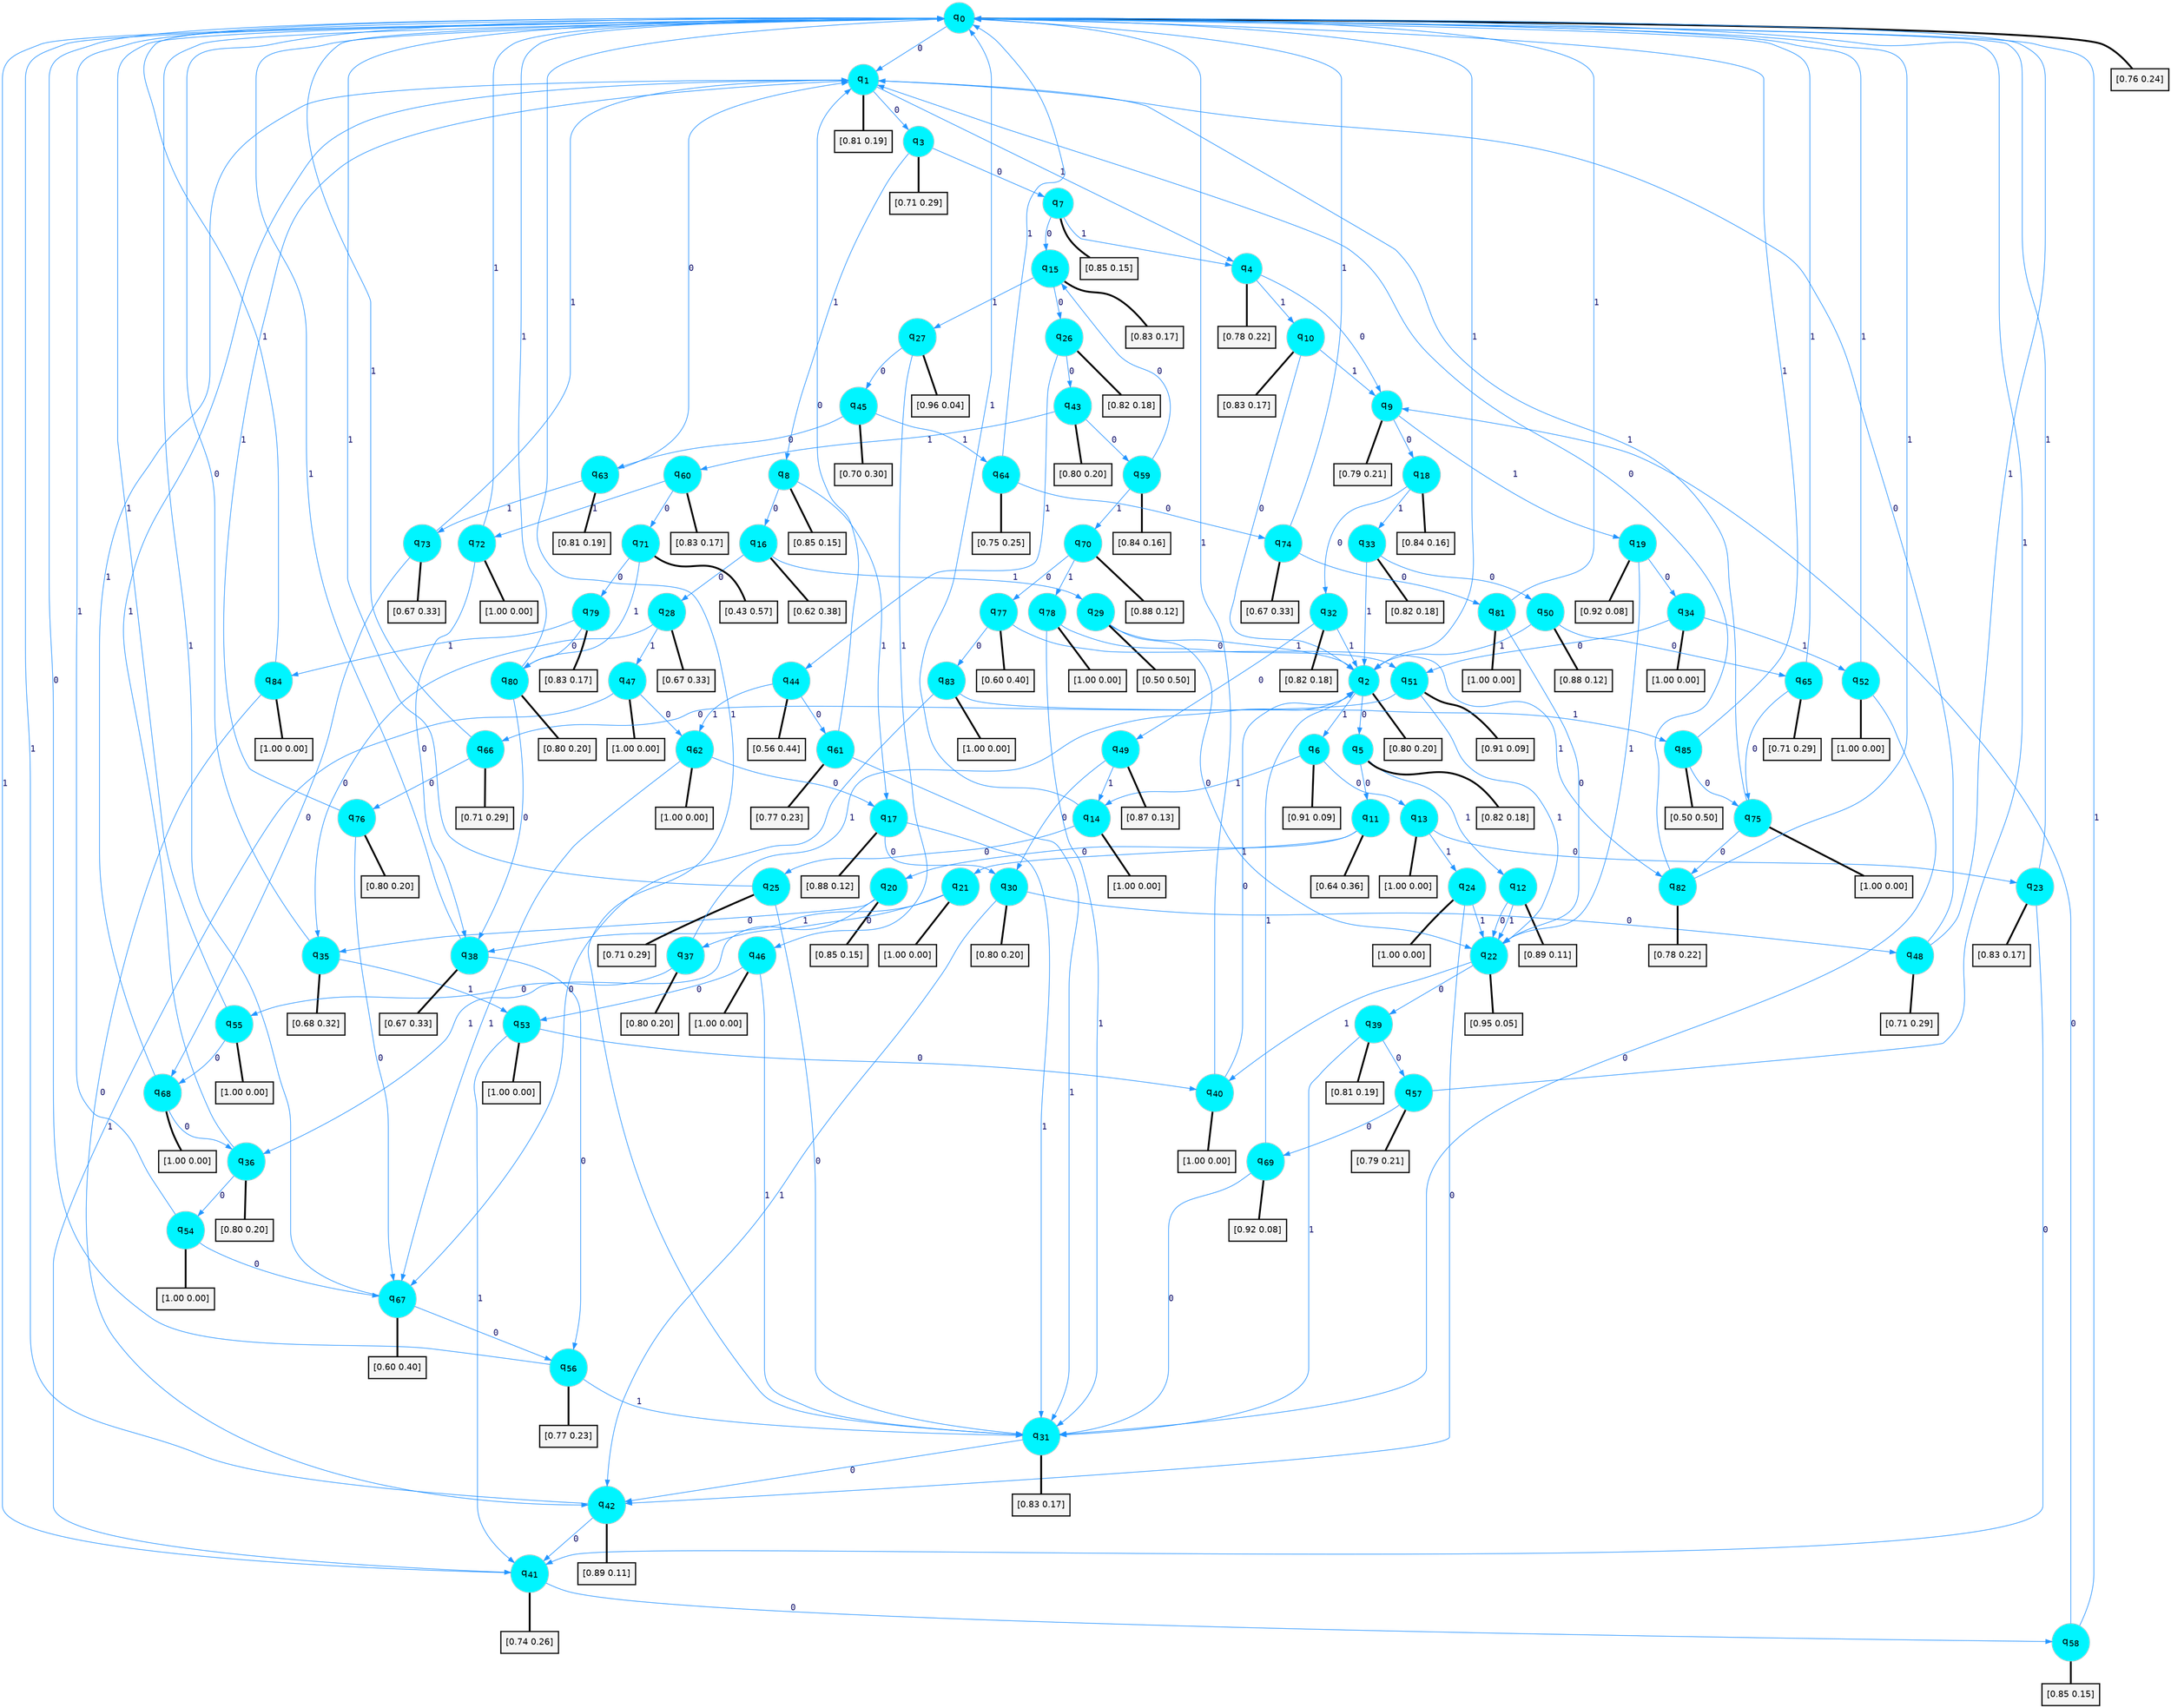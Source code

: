 digraph G {
graph [
bgcolor=transparent, dpi=300, rankdir=TD, size="40,25"];
node [
color=gray, fillcolor=turquoise1, fontcolor=black, fontname=Helvetica, fontsize=16, fontweight=bold, shape=circle, style=filled];
edge [
arrowsize=1, color=dodgerblue1, fontcolor=midnightblue, fontname=courier, fontweight=bold, penwidth=1, style=solid, weight=20];
0[label=<q<SUB>0</SUB>>];
1[label=<q<SUB>1</SUB>>];
2[label=<q<SUB>2</SUB>>];
3[label=<q<SUB>3</SUB>>];
4[label=<q<SUB>4</SUB>>];
5[label=<q<SUB>5</SUB>>];
6[label=<q<SUB>6</SUB>>];
7[label=<q<SUB>7</SUB>>];
8[label=<q<SUB>8</SUB>>];
9[label=<q<SUB>9</SUB>>];
10[label=<q<SUB>10</SUB>>];
11[label=<q<SUB>11</SUB>>];
12[label=<q<SUB>12</SUB>>];
13[label=<q<SUB>13</SUB>>];
14[label=<q<SUB>14</SUB>>];
15[label=<q<SUB>15</SUB>>];
16[label=<q<SUB>16</SUB>>];
17[label=<q<SUB>17</SUB>>];
18[label=<q<SUB>18</SUB>>];
19[label=<q<SUB>19</SUB>>];
20[label=<q<SUB>20</SUB>>];
21[label=<q<SUB>21</SUB>>];
22[label=<q<SUB>22</SUB>>];
23[label=<q<SUB>23</SUB>>];
24[label=<q<SUB>24</SUB>>];
25[label=<q<SUB>25</SUB>>];
26[label=<q<SUB>26</SUB>>];
27[label=<q<SUB>27</SUB>>];
28[label=<q<SUB>28</SUB>>];
29[label=<q<SUB>29</SUB>>];
30[label=<q<SUB>30</SUB>>];
31[label=<q<SUB>31</SUB>>];
32[label=<q<SUB>32</SUB>>];
33[label=<q<SUB>33</SUB>>];
34[label=<q<SUB>34</SUB>>];
35[label=<q<SUB>35</SUB>>];
36[label=<q<SUB>36</SUB>>];
37[label=<q<SUB>37</SUB>>];
38[label=<q<SUB>38</SUB>>];
39[label=<q<SUB>39</SUB>>];
40[label=<q<SUB>40</SUB>>];
41[label=<q<SUB>41</SUB>>];
42[label=<q<SUB>42</SUB>>];
43[label=<q<SUB>43</SUB>>];
44[label=<q<SUB>44</SUB>>];
45[label=<q<SUB>45</SUB>>];
46[label=<q<SUB>46</SUB>>];
47[label=<q<SUB>47</SUB>>];
48[label=<q<SUB>48</SUB>>];
49[label=<q<SUB>49</SUB>>];
50[label=<q<SUB>50</SUB>>];
51[label=<q<SUB>51</SUB>>];
52[label=<q<SUB>52</SUB>>];
53[label=<q<SUB>53</SUB>>];
54[label=<q<SUB>54</SUB>>];
55[label=<q<SUB>55</SUB>>];
56[label=<q<SUB>56</SUB>>];
57[label=<q<SUB>57</SUB>>];
58[label=<q<SUB>58</SUB>>];
59[label=<q<SUB>59</SUB>>];
60[label=<q<SUB>60</SUB>>];
61[label=<q<SUB>61</SUB>>];
62[label=<q<SUB>62</SUB>>];
63[label=<q<SUB>63</SUB>>];
64[label=<q<SUB>64</SUB>>];
65[label=<q<SUB>65</SUB>>];
66[label=<q<SUB>66</SUB>>];
67[label=<q<SUB>67</SUB>>];
68[label=<q<SUB>68</SUB>>];
69[label=<q<SUB>69</SUB>>];
70[label=<q<SUB>70</SUB>>];
71[label=<q<SUB>71</SUB>>];
72[label=<q<SUB>72</SUB>>];
73[label=<q<SUB>73</SUB>>];
74[label=<q<SUB>74</SUB>>];
75[label=<q<SUB>75</SUB>>];
76[label=<q<SUB>76</SUB>>];
77[label=<q<SUB>77</SUB>>];
78[label=<q<SUB>78</SUB>>];
79[label=<q<SUB>79</SUB>>];
80[label=<q<SUB>80</SUB>>];
81[label=<q<SUB>81</SUB>>];
82[label=<q<SUB>82</SUB>>];
83[label=<q<SUB>83</SUB>>];
84[label=<q<SUB>84</SUB>>];
85[label=<q<SUB>85</SUB>>];
86[label="[0.76 0.24]", shape=box,fontcolor=black, fontname=Helvetica, fontsize=14, penwidth=2, fillcolor=whitesmoke,color=black];
87[label="[0.81 0.19]", shape=box,fontcolor=black, fontname=Helvetica, fontsize=14, penwidth=2, fillcolor=whitesmoke,color=black];
88[label="[0.80 0.20]", shape=box,fontcolor=black, fontname=Helvetica, fontsize=14, penwidth=2, fillcolor=whitesmoke,color=black];
89[label="[0.71 0.29]", shape=box,fontcolor=black, fontname=Helvetica, fontsize=14, penwidth=2, fillcolor=whitesmoke,color=black];
90[label="[0.78 0.22]", shape=box,fontcolor=black, fontname=Helvetica, fontsize=14, penwidth=2, fillcolor=whitesmoke,color=black];
91[label="[0.82 0.18]", shape=box,fontcolor=black, fontname=Helvetica, fontsize=14, penwidth=2, fillcolor=whitesmoke,color=black];
92[label="[0.91 0.09]", shape=box,fontcolor=black, fontname=Helvetica, fontsize=14, penwidth=2, fillcolor=whitesmoke,color=black];
93[label="[0.85 0.15]", shape=box,fontcolor=black, fontname=Helvetica, fontsize=14, penwidth=2, fillcolor=whitesmoke,color=black];
94[label="[0.85 0.15]", shape=box,fontcolor=black, fontname=Helvetica, fontsize=14, penwidth=2, fillcolor=whitesmoke,color=black];
95[label="[0.79 0.21]", shape=box,fontcolor=black, fontname=Helvetica, fontsize=14, penwidth=2, fillcolor=whitesmoke,color=black];
96[label="[0.83 0.17]", shape=box,fontcolor=black, fontname=Helvetica, fontsize=14, penwidth=2, fillcolor=whitesmoke,color=black];
97[label="[0.64 0.36]", shape=box,fontcolor=black, fontname=Helvetica, fontsize=14, penwidth=2, fillcolor=whitesmoke,color=black];
98[label="[0.89 0.11]", shape=box,fontcolor=black, fontname=Helvetica, fontsize=14, penwidth=2, fillcolor=whitesmoke,color=black];
99[label="[1.00 0.00]", shape=box,fontcolor=black, fontname=Helvetica, fontsize=14, penwidth=2, fillcolor=whitesmoke,color=black];
100[label="[1.00 0.00]", shape=box,fontcolor=black, fontname=Helvetica, fontsize=14, penwidth=2, fillcolor=whitesmoke,color=black];
101[label="[0.83 0.17]", shape=box,fontcolor=black, fontname=Helvetica, fontsize=14, penwidth=2, fillcolor=whitesmoke,color=black];
102[label="[0.62 0.38]", shape=box,fontcolor=black, fontname=Helvetica, fontsize=14, penwidth=2, fillcolor=whitesmoke,color=black];
103[label="[0.88 0.12]", shape=box,fontcolor=black, fontname=Helvetica, fontsize=14, penwidth=2, fillcolor=whitesmoke,color=black];
104[label="[0.84 0.16]", shape=box,fontcolor=black, fontname=Helvetica, fontsize=14, penwidth=2, fillcolor=whitesmoke,color=black];
105[label="[0.92 0.08]", shape=box,fontcolor=black, fontname=Helvetica, fontsize=14, penwidth=2, fillcolor=whitesmoke,color=black];
106[label="[0.85 0.15]", shape=box,fontcolor=black, fontname=Helvetica, fontsize=14, penwidth=2, fillcolor=whitesmoke,color=black];
107[label="[1.00 0.00]", shape=box,fontcolor=black, fontname=Helvetica, fontsize=14, penwidth=2, fillcolor=whitesmoke,color=black];
108[label="[0.95 0.05]", shape=box,fontcolor=black, fontname=Helvetica, fontsize=14, penwidth=2, fillcolor=whitesmoke,color=black];
109[label="[0.83 0.17]", shape=box,fontcolor=black, fontname=Helvetica, fontsize=14, penwidth=2, fillcolor=whitesmoke,color=black];
110[label="[1.00 0.00]", shape=box,fontcolor=black, fontname=Helvetica, fontsize=14, penwidth=2, fillcolor=whitesmoke,color=black];
111[label="[0.71 0.29]", shape=box,fontcolor=black, fontname=Helvetica, fontsize=14, penwidth=2, fillcolor=whitesmoke,color=black];
112[label="[0.82 0.18]", shape=box,fontcolor=black, fontname=Helvetica, fontsize=14, penwidth=2, fillcolor=whitesmoke,color=black];
113[label="[0.96 0.04]", shape=box,fontcolor=black, fontname=Helvetica, fontsize=14, penwidth=2, fillcolor=whitesmoke,color=black];
114[label="[0.67 0.33]", shape=box,fontcolor=black, fontname=Helvetica, fontsize=14, penwidth=2, fillcolor=whitesmoke,color=black];
115[label="[0.50 0.50]", shape=box,fontcolor=black, fontname=Helvetica, fontsize=14, penwidth=2, fillcolor=whitesmoke,color=black];
116[label="[0.80 0.20]", shape=box,fontcolor=black, fontname=Helvetica, fontsize=14, penwidth=2, fillcolor=whitesmoke,color=black];
117[label="[0.83 0.17]", shape=box,fontcolor=black, fontname=Helvetica, fontsize=14, penwidth=2, fillcolor=whitesmoke,color=black];
118[label="[0.82 0.18]", shape=box,fontcolor=black, fontname=Helvetica, fontsize=14, penwidth=2, fillcolor=whitesmoke,color=black];
119[label="[0.82 0.18]", shape=box,fontcolor=black, fontname=Helvetica, fontsize=14, penwidth=2, fillcolor=whitesmoke,color=black];
120[label="[1.00 0.00]", shape=box,fontcolor=black, fontname=Helvetica, fontsize=14, penwidth=2, fillcolor=whitesmoke,color=black];
121[label="[0.68 0.32]", shape=box,fontcolor=black, fontname=Helvetica, fontsize=14, penwidth=2, fillcolor=whitesmoke,color=black];
122[label="[0.80 0.20]", shape=box,fontcolor=black, fontname=Helvetica, fontsize=14, penwidth=2, fillcolor=whitesmoke,color=black];
123[label="[0.80 0.20]", shape=box,fontcolor=black, fontname=Helvetica, fontsize=14, penwidth=2, fillcolor=whitesmoke,color=black];
124[label="[0.67 0.33]", shape=box,fontcolor=black, fontname=Helvetica, fontsize=14, penwidth=2, fillcolor=whitesmoke,color=black];
125[label="[0.81 0.19]", shape=box,fontcolor=black, fontname=Helvetica, fontsize=14, penwidth=2, fillcolor=whitesmoke,color=black];
126[label="[1.00 0.00]", shape=box,fontcolor=black, fontname=Helvetica, fontsize=14, penwidth=2, fillcolor=whitesmoke,color=black];
127[label="[0.74 0.26]", shape=box,fontcolor=black, fontname=Helvetica, fontsize=14, penwidth=2, fillcolor=whitesmoke,color=black];
128[label="[0.89 0.11]", shape=box,fontcolor=black, fontname=Helvetica, fontsize=14, penwidth=2, fillcolor=whitesmoke,color=black];
129[label="[0.80 0.20]", shape=box,fontcolor=black, fontname=Helvetica, fontsize=14, penwidth=2, fillcolor=whitesmoke,color=black];
130[label="[0.56 0.44]", shape=box,fontcolor=black, fontname=Helvetica, fontsize=14, penwidth=2, fillcolor=whitesmoke,color=black];
131[label="[0.70 0.30]", shape=box,fontcolor=black, fontname=Helvetica, fontsize=14, penwidth=2, fillcolor=whitesmoke,color=black];
132[label="[1.00 0.00]", shape=box,fontcolor=black, fontname=Helvetica, fontsize=14, penwidth=2, fillcolor=whitesmoke,color=black];
133[label="[1.00 0.00]", shape=box,fontcolor=black, fontname=Helvetica, fontsize=14, penwidth=2, fillcolor=whitesmoke,color=black];
134[label="[0.71 0.29]", shape=box,fontcolor=black, fontname=Helvetica, fontsize=14, penwidth=2, fillcolor=whitesmoke,color=black];
135[label="[0.87 0.13]", shape=box,fontcolor=black, fontname=Helvetica, fontsize=14, penwidth=2, fillcolor=whitesmoke,color=black];
136[label="[0.88 0.12]", shape=box,fontcolor=black, fontname=Helvetica, fontsize=14, penwidth=2, fillcolor=whitesmoke,color=black];
137[label="[0.91 0.09]", shape=box,fontcolor=black, fontname=Helvetica, fontsize=14, penwidth=2, fillcolor=whitesmoke,color=black];
138[label="[1.00 0.00]", shape=box,fontcolor=black, fontname=Helvetica, fontsize=14, penwidth=2, fillcolor=whitesmoke,color=black];
139[label="[1.00 0.00]", shape=box,fontcolor=black, fontname=Helvetica, fontsize=14, penwidth=2, fillcolor=whitesmoke,color=black];
140[label="[1.00 0.00]", shape=box,fontcolor=black, fontname=Helvetica, fontsize=14, penwidth=2, fillcolor=whitesmoke,color=black];
141[label="[1.00 0.00]", shape=box,fontcolor=black, fontname=Helvetica, fontsize=14, penwidth=2, fillcolor=whitesmoke,color=black];
142[label="[0.77 0.23]", shape=box,fontcolor=black, fontname=Helvetica, fontsize=14, penwidth=2, fillcolor=whitesmoke,color=black];
143[label="[0.79 0.21]", shape=box,fontcolor=black, fontname=Helvetica, fontsize=14, penwidth=2, fillcolor=whitesmoke,color=black];
144[label="[0.85 0.15]", shape=box,fontcolor=black, fontname=Helvetica, fontsize=14, penwidth=2, fillcolor=whitesmoke,color=black];
145[label="[0.84 0.16]", shape=box,fontcolor=black, fontname=Helvetica, fontsize=14, penwidth=2, fillcolor=whitesmoke,color=black];
146[label="[0.83 0.17]", shape=box,fontcolor=black, fontname=Helvetica, fontsize=14, penwidth=2, fillcolor=whitesmoke,color=black];
147[label="[0.77 0.23]", shape=box,fontcolor=black, fontname=Helvetica, fontsize=14, penwidth=2, fillcolor=whitesmoke,color=black];
148[label="[1.00 0.00]", shape=box,fontcolor=black, fontname=Helvetica, fontsize=14, penwidth=2, fillcolor=whitesmoke,color=black];
149[label="[0.81 0.19]", shape=box,fontcolor=black, fontname=Helvetica, fontsize=14, penwidth=2, fillcolor=whitesmoke,color=black];
150[label="[0.75 0.25]", shape=box,fontcolor=black, fontname=Helvetica, fontsize=14, penwidth=2, fillcolor=whitesmoke,color=black];
151[label="[0.71 0.29]", shape=box,fontcolor=black, fontname=Helvetica, fontsize=14, penwidth=2, fillcolor=whitesmoke,color=black];
152[label="[0.71 0.29]", shape=box,fontcolor=black, fontname=Helvetica, fontsize=14, penwidth=2, fillcolor=whitesmoke,color=black];
153[label="[0.60 0.40]", shape=box,fontcolor=black, fontname=Helvetica, fontsize=14, penwidth=2, fillcolor=whitesmoke,color=black];
154[label="[1.00 0.00]", shape=box,fontcolor=black, fontname=Helvetica, fontsize=14, penwidth=2, fillcolor=whitesmoke,color=black];
155[label="[0.92 0.08]", shape=box,fontcolor=black, fontname=Helvetica, fontsize=14, penwidth=2, fillcolor=whitesmoke,color=black];
156[label="[0.88 0.12]", shape=box,fontcolor=black, fontname=Helvetica, fontsize=14, penwidth=2, fillcolor=whitesmoke,color=black];
157[label="[0.43 0.57]", shape=box,fontcolor=black, fontname=Helvetica, fontsize=14, penwidth=2, fillcolor=whitesmoke,color=black];
158[label="[1.00 0.00]", shape=box,fontcolor=black, fontname=Helvetica, fontsize=14, penwidth=2, fillcolor=whitesmoke,color=black];
159[label="[0.67 0.33]", shape=box,fontcolor=black, fontname=Helvetica, fontsize=14, penwidth=2, fillcolor=whitesmoke,color=black];
160[label="[0.67 0.33]", shape=box,fontcolor=black, fontname=Helvetica, fontsize=14, penwidth=2, fillcolor=whitesmoke,color=black];
161[label="[1.00 0.00]", shape=box,fontcolor=black, fontname=Helvetica, fontsize=14, penwidth=2, fillcolor=whitesmoke,color=black];
162[label="[0.80 0.20]", shape=box,fontcolor=black, fontname=Helvetica, fontsize=14, penwidth=2, fillcolor=whitesmoke,color=black];
163[label="[0.60 0.40]", shape=box,fontcolor=black, fontname=Helvetica, fontsize=14, penwidth=2, fillcolor=whitesmoke,color=black];
164[label="[1.00 0.00]", shape=box,fontcolor=black, fontname=Helvetica, fontsize=14, penwidth=2, fillcolor=whitesmoke,color=black];
165[label="[0.83 0.17]", shape=box,fontcolor=black, fontname=Helvetica, fontsize=14, penwidth=2, fillcolor=whitesmoke,color=black];
166[label="[0.80 0.20]", shape=box,fontcolor=black, fontname=Helvetica, fontsize=14, penwidth=2, fillcolor=whitesmoke,color=black];
167[label="[1.00 0.00]", shape=box,fontcolor=black, fontname=Helvetica, fontsize=14, penwidth=2, fillcolor=whitesmoke,color=black];
168[label="[0.78 0.22]", shape=box,fontcolor=black, fontname=Helvetica, fontsize=14, penwidth=2, fillcolor=whitesmoke,color=black];
169[label="[1.00 0.00]", shape=box,fontcolor=black, fontname=Helvetica, fontsize=14, penwidth=2, fillcolor=whitesmoke,color=black];
170[label="[1.00 0.00]", shape=box,fontcolor=black, fontname=Helvetica, fontsize=14, penwidth=2, fillcolor=whitesmoke,color=black];
171[label="[0.50 0.50]", shape=box,fontcolor=black, fontname=Helvetica, fontsize=14, penwidth=2, fillcolor=whitesmoke,color=black];
0->1 [label=0];
0->2 [label=1];
0->86 [arrowhead=none, penwidth=3,color=black];
1->3 [label=0];
1->4 [label=1];
1->87 [arrowhead=none, penwidth=3,color=black];
2->5 [label=0];
2->6 [label=1];
2->88 [arrowhead=none, penwidth=3,color=black];
3->7 [label=0];
3->8 [label=1];
3->89 [arrowhead=none, penwidth=3,color=black];
4->9 [label=0];
4->10 [label=1];
4->90 [arrowhead=none, penwidth=3,color=black];
5->11 [label=0];
5->12 [label=1];
5->91 [arrowhead=none, penwidth=3,color=black];
6->13 [label=0];
6->14 [label=1];
6->92 [arrowhead=none, penwidth=3,color=black];
7->15 [label=0];
7->4 [label=1];
7->93 [arrowhead=none, penwidth=3,color=black];
8->16 [label=0];
8->17 [label=1];
8->94 [arrowhead=none, penwidth=3,color=black];
9->18 [label=0];
9->19 [label=1];
9->95 [arrowhead=none, penwidth=3,color=black];
10->2 [label=0];
10->9 [label=1];
10->96 [arrowhead=none, penwidth=3,color=black];
11->20 [label=0];
11->21 [label=1];
11->97 [arrowhead=none, penwidth=3,color=black];
12->22 [label=0];
12->22 [label=1];
12->98 [arrowhead=none, penwidth=3,color=black];
13->23 [label=0];
13->24 [label=1];
13->99 [arrowhead=none, penwidth=3,color=black];
14->25 [label=0];
14->0 [label=1];
14->100 [arrowhead=none, penwidth=3,color=black];
15->26 [label=0];
15->27 [label=1];
15->101 [arrowhead=none, penwidth=3,color=black];
16->28 [label=0];
16->29 [label=1];
16->102 [arrowhead=none, penwidth=3,color=black];
17->30 [label=0];
17->31 [label=1];
17->103 [arrowhead=none, penwidth=3,color=black];
18->32 [label=0];
18->33 [label=1];
18->104 [arrowhead=none, penwidth=3,color=black];
19->34 [label=0];
19->22 [label=1];
19->105 [arrowhead=none, penwidth=3,color=black];
20->35 [label=0];
20->36 [label=1];
20->106 [arrowhead=none, penwidth=3,color=black];
21->37 [label=0];
21->38 [label=1];
21->107 [arrowhead=none, penwidth=3,color=black];
22->39 [label=0];
22->40 [label=1];
22->108 [arrowhead=none, penwidth=3,color=black];
23->41 [label=0];
23->0 [label=1];
23->109 [arrowhead=none, penwidth=3,color=black];
24->42 [label=0];
24->22 [label=1];
24->110 [arrowhead=none, penwidth=3,color=black];
25->31 [label=0];
25->0 [label=1];
25->111 [arrowhead=none, penwidth=3,color=black];
26->43 [label=0];
26->44 [label=1];
26->112 [arrowhead=none, penwidth=3,color=black];
27->45 [label=0];
27->46 [label=1];
27->113 [arrowhead=none, penwidth=3,color=black];
28->35 [label=0];
28->47 [label=1];
28->114 [arrowhead=none, penwidth=3,color=black];
29->22 [label=0];
29->2 [label=1];
29->115 [arrowhead=none, penwidth=3,color=black];
30->48 [label=0];
30->42 [label=1];
30->116 [arrowhead=none, penwidth=3,color=black];
31->42 [label=0];
31->0 [label=1];
31->117 [arrowhead=none, penwidth=3,color=black];
32->49 [label=0];
32->2 [label=1];
32->118 [arrowhead=none, penwidth=3,color=black];
33->50 [label=0];
33->2 [label=1];
33->119 [arrowhead=none, penwidth=3,color=black];
34->51 [label=0];
34->52 [label=1];
34->120 [arrowhead=none, penwidth=3,color=black];
35->0 [label=0];
35->53 [label=1];
35->121 [arrowhead=none, penwidth=3,color=black];
36->54 [label=0];
36->1 [label=1];
36->122 [arrowhead=none, penwidth=3,color=black];
37->55 [label=0];
37->2 [label=1];
37->123 [arrowhead=none, penwidth=3,color=black];
38->56 [label=0];
38->0 [label=1];
38->124 [arrowhead=none, penwidth=3,color=black];
39->57 [label=0];
39->31 [label=1];
39->125 [arrowhead=none, penwidth=3,color=black];
40->2 [label=0];
40->0 [label=1];
40->126 [arrowhead=none, penwidth=3,color=black];
41->58 [label=0];
41->0 [label=1];
41->127 [arrowhead=none, penwidth=3,color=black];
42->41 [label=0];
42->0 [label=1];
42->128 [arrowhead=none, penwidth=3,color=black];
43->59 [label=0];
43->60 [label=1];
43->129 [arrowhead=none, penwidth=3,color=black];
44->61 [label=0];
44->62 [label=1];
44->130 [arrowhead=none, penwidth=3,color=black];
45->63 [label=0];
45->64 [label=1];
45->131 [arrowhead=none, penwidth=3,color=black];
46->53 [label=0];
46->31 [label=1];
46->132 [arrowhead=none, penwidth=3,color=black];
47->62 [label=0];
47->41 [label=1];
47->133 [arrowhead=none, penwidth=3,color=black];
48->1 [label=0];
48->0 [label=1];
48->134 [arrowhead=none, penwidth=3,color=black];
49->30 [label=0];
49->14 [label=1];
49->135 [arrowhead=none, penwidth=3,color=black];
50->65 [label=0];
50->2 [label=1];
50->136 [arrowhead=none, penwidth=3,color=black];
51->66 [label=0];
51->22 [label=1];
51->137 [arrowhead=none, penwidth=3,color=black];
52->31 [label=0];
52->0 [label=1];
52->138 [arrowhead=none, penwidth=3,color=black];
53->40 [label=0];
53->41 [label=1];
53->139 [arrowhead=none, penwidth=3,color=black];
54->67 [label=0];
54->0 [label=1];
54->140 [arrowhead=none, penwidth=3,color=black];
55->68 [label=0];
55->0 [label=1];
55->141 [arrowhead=none, penwidth=3,color=black];
56->0 [label=0];
56->31 [label=1];
56->142 [arrowhead=none, penwidth=3,color=black];
57->69 [label=0];
57->0 [label=1];
57->143 [arrowhead=none, penwidth=3,color=black];
58->9 [label=0];
58->0 [label=1];
58->144 [arrowhead=none, penwidth=3,color=black];
59->15 [label=0];
59->70 [label=1];
59->145 [arrowhead=none, penwidth=3,color=black];
60->71 [label=0];
60->72 [label=1];
60->146 [arrowhead=none, penwidth=3,color=black];
61->1 [label=0];
61->31 [label=1];
61->147 [arrowhead=none, penwidth=3,color=black];
62->17 [label=0];
62->67 [label=1];
62->148 [arrowhead=none, penwidth=3,color=black];
63->1 [label=0];
63->73 [label=1];
63->149 [arrowhead=none, penwidth=3,color=black];
64->74 [label=0];
64->0 [label=1];
64->150 [arrowhead=none, penwidth=3,color=black];
65->75 [label=0];
65->0 [label=1];
65->151 [arrowhead=none, penwidth=3,color=black];
66->76 [label=0];
66->0 [label=1];
66->152 [arrowhead=none, penwidth=3,color=black];
67->56 [label=0];
67->0 [label=1];
67->153 [arrowhead=none, penwidth=3,color=black];
68->36 [label=0];
68->1 [label=1];
68->154 [arrowhead=none, penwidth=3,color=black];
69->31 [label=0];
69->2 [label=1];
69->155 [arrowhead=none, penwidth=3,color=black];
70->77 [label=0];
70->78 [label=1];
70->156 [arrowhead=none, penwidth=3,color=black];
71->79 [label=0];
71->80 [label=1];
71->157 [arrowhead=none, penwidth=3,color=black];
72->38 [label=0];
72->0 [label=1];
72->158 [arrowhead=none, penwidth=3,color=black];
73->68 [label=0];
73->1 [label=1];
73->159 [arrowhead=none, penwidth=3,color=black];
74->81 [label=0];
74->0 [label=1];
74->160 [arrowhead=none, penwidth=3,color=black];
75->82 [label=0];
75->1 [label=1];
75->161 [arrowhead=none, penwidth=3,color=black];
76->67 [label=0];
76->1 [label=1];
76->162 [arrowhead=none, penwidth=3,color=black];
77->83 [label=0];
77->82 [label=1];
77->163 [arrowhead=none, penwidth=3,color=black];
78->51 [label=0];
78->31 [label=1];
78->164 [arrowhead=none, penwidth=3,color=black];
79->80 [label=0];
79->84 [label=1];
79->165 [arrowhead=none, penwidth=3,color=black];
80->38 [label=0];
80->0 [label=1];
80->166 [arrowhead=none, penwidth=3,color=black];
81->22 [label=0];
81->0 [label=1];
81->167 [arrowhead=none, penwidth=3,color=black];
82->1 [label=0];
82->0 [label=1];
82->168 [arrowhead=none, penwidth=3,color=black];
83->67 [label=0];
83->85 [label=1];
83->169 [arrowhead=none, penwidth=3,color=black];
84->42 [label=0];
84->0 [label=1];
84->170 [arrowhead=none, penwidth=3,color=black];
85->75 [label=0];
85->0 [label=1];
85->171 [arrowhead=none, penwidth=3,color=black];
}
